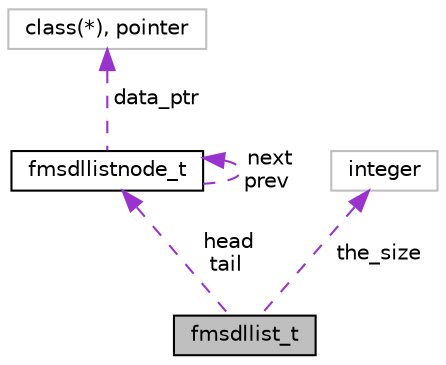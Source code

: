 digraph "fmsdllist_t"
{
 // INTERACTIVE_SVG=YES
 // LATEX_PDF_SIZE
  edge [fontname="Helvetica",fontsize="10",labelfontname="Helvetica",labelfontsize="10"];
  node [fontname="Helvetica",fontsize="10",shape=record];
  Node1 [label="fmsdllist_t",height=0.2,width=0.4,color="black", fillcolor="grey75", style="filled", fontcolor="black",tooltip="The doubly-linked list type. Besides the member functions, see the associated iterator class ( FmsDll..."];
  Node2 -> Node1 [dir="back",color="darkorchid3",fontsize="10",style="dashed",label=" head\ntail" ,fontname="Helvetica"];
  Node2 [label="fmsdllistnode_t",height=0.2,width=0.4,color="black", fillcolor="white", style="filled",URL="$structfms__diag__dlinked__list__mod_1_1fmsdllistnode__t.html",tooltip="The doubly-linked list node type."];
  Node3 -> Node2 [dir="back",color="darkorchid3",fontsize="10",style="dashed",label=" data_ptr" ,fontname="Helvetica"];
  Node3 [label="class(*), pointer",height=0.2,width=0.4,color="grey75", fillcolor="white", style="filled",tooltip=" "];
  Node2 -> Node2 [dir="back",color="darkorchid3",fontsize="10",style="dashed",label=" next\nprev" ,fontname="Helvetica"];
  Node4 -> Node1 [dir="back",color="darkorchid3",fontsize="10",style="dashed",label=" the_size" ,fontname="Helvetica"];
  Node4 [label="integer",height=0.2,width=0.4,color="grey75", fillcolor="white", style="filled",tooltip=" "];
}
